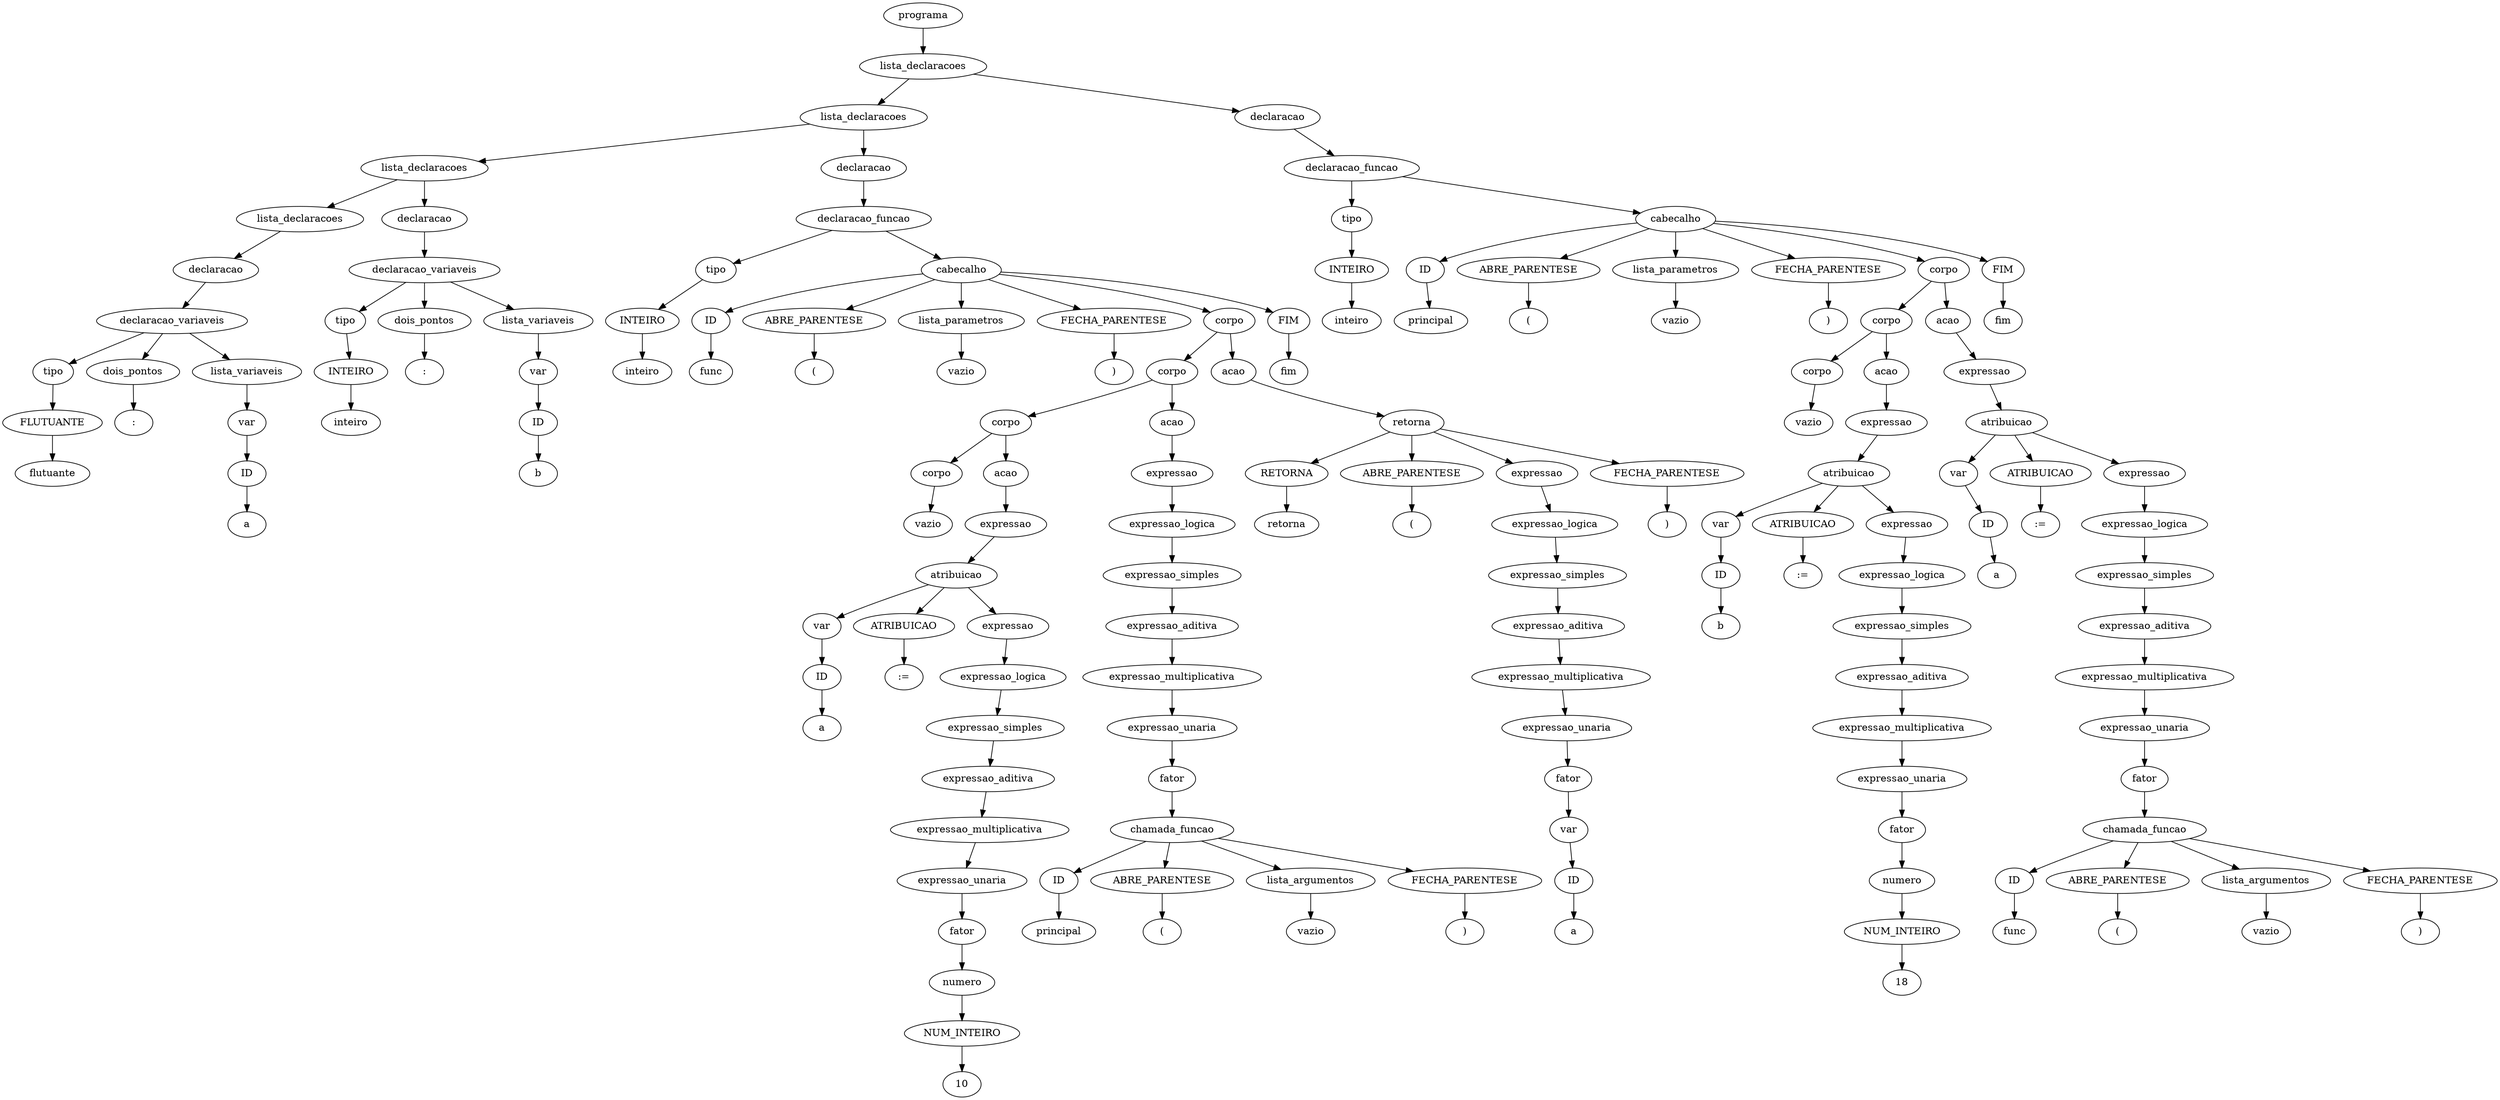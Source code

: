 digraph tree {
    "0x7f949543c730" [label="programa"];
    "0x7f949545ef40" [label="lista_declaracoes"];
    "0x7f949543c8e0" [label="lista_declaracoes"];
    "0x7f949543c850" [label="lista_declaracoes"];
    "0x7f949543c430" [label="lista_declaracoes"];
    "0x7f949543c1c0" [label="declaracao"];
    "0x7f949543c040" [label="declaracao_variaveis"];
    "0x7f949543c6a0" [label="tipo"];
    "0x7f949543c5b0" [label="FLUTUANTE"];
    "0x7f949543c250" [label="flutuante"];
    "0x7f949543c340" [label="dois_pontos"];
    "0x7f949543c5e0" [label=":"];
    "0x7f949543c460" [label="lista_variaveis"];
    "0x7f949543c640" [label="var"];
    "0x7f949543c2b0" [label="ID"];
    "0x7f949543c700" [label="a"];
    "0x7f949543c790" [label="declaracao"];
    "0x7f949543c910" [label="declaracao_variaveis"];
    "0x7f949543c7c0" [label="tipo"];
    "0x7f949543c7f0" [label="INTEIRO"];
    "0x7f949543c820" [label="inteiro"];
    "0x7f949543ca30" [label="dois_pontos"];
    "0x7f949543ca60" [label=":"];
    "0x7f949543c880" [label="lista_variaveis"];
    "0x7f949543c580" [label="var"];
    "0x7f949543c610" [label="ID"];
    "0x7f949543c970" [label="b"];
    "0x7f949543ca90" [label="declaracao"];
    "0x7f949543c8b0" [label="declaracao_funcao"];
    "0x7f949543c4c0" [label="tipo"];
    "0x7f949543c4f0" [label="INTEIRO"];
    "0x7f949543cac0" [label="inteiro"];
    "0x7f949545e4c0" [label="cabecalho"];
    "0x7f949545e940" [label="ID"];
    "0x7f949545e970" [label="func"];
    "0x7f949545e760" [label="ABRE_PARENTESE"];
    "0x7f949545e5b0" [label="("];
    "0x7f949543cbe0" [label="lista_parametros"];
    "0x7f949543c940" [label="vazio"];
    "0x7f949545e5e0" [label="FECHA_PARENTESE"];
    "0x7f949545e9a0" [label=")"];
    "0x7f949545e700" [label="corpo"];
    "0x7f949545e340" [label="corpo"];
    "0x7f949545e190" [label="corpo"];
    "0x7f949543cd00" [label="corpo"];
    "0x7f949543caf0" [label="vazio"];
    "0x7f949543cd90" [label="acao"];
    "0x7f949543cd30" [label="expressao"];
    "0x7f949545e040" [label="atribuicao"];
    "0x7f949543cc10" [label="var"];
    "0x7f949543cc70" [label="ID"];
    "0x7f949543cdf0" [label="a"];
    "0x7f949545e0d0" [label="ATRIBUICAO"];
    "0x7f949545e160" [label=":="];
    "0x7f949543cfd0" [label="expressao"];
    "0x7f949543cfa0" [label="expressao_logica"];
    "0x7f949543cee0" [label="expressao_simples"];
    "0x7f949543ce80" [label="expressao_aditiva"];
    "0x7f949543cf70" [label="expressao_multiplicativa"];
    "0x7f949543ce20" [label="expressao_unaria"];
    "0x7f949543ce50" [label="fator"];
    "0x7f949543cca0" [label="numero"];
    "0x7f949543cc40" [label="NUM_INTEIRO"];
    "0x7f949543cf40" [label="10"];
    "0x7f949545e2e0" [label="acao"];
    "0x7f949543ccd0" [label="expressao"];
    "0x7f949545e490" [label="expressao_logica"];
    "0x7f949545e280" [label="expressao_simples"];
    "0x7f949543ceb0" [label="expressao_aditiva"];
    "0x7f949545e460" [label="expressao_multiplicativa"];
    "0x7f949543cdc0" [label="expressao_unaria"];
    "0x7f949543cf10" [label="fator"];
    "0x7f949545e1c0" [label="chamada_funcao"];
    "0x7f949545e250" [label="ID"];
    "0x7f949545e370" [label="principal"];
    "0x7f949545e3a0" [label="ABRE_PARENTESE"];
    "0x7f949545e3d0" [label="("];
    "0x7f949543cd60" [label="lista_argumentos"];
    "0x7f949543cb80" [label="vazio"];
    "0x7f949545e400" [label="FECHA_PARENTESE"];
    "0x7f949545e430" [label=")"];
    "0x7f949545e820" [label="acao"];
    "0x7f949545e6a0" [label="retorna"];
    "0x7f949545e730" [label="RETORNA"];
    "0x7f949545e850" [label="retorna"];
    "0x7f949545e880" [label="ABRE_PARENTESE"];
    "0x7f949545e8b0" [label="("];
    "0x7f949545e670" [label="expressao"];
    "0x7f949545e640" [label="expressao_logica"];
    "0x7f949545e610" [label="expressao_simples"];
    "0x7f949545e580" [label="expressao_aditiva"];
    "0x7f949545e220" [label="expressao_multiplicativa"];
    "0x7f949545e1f0" [label="expressao_unaria"];
    "0x7f949545e550" [label="fator"];
    "0x7f949545e0a0" [label="var"];
    "0x7f949545e130" [label="ID"];
    "0x7f949545e070" [label="a"];
    "0x7f949545e8e0" [label="FECHA_PARENTESE"];
    "0x7f949545e910" [label=")"];
    "0x7f949545e9d0" [label="FIM"];
    "0x7f949545ea00" [label="fim"];
    "0x7f949543cbb0" [label="declaracao"];
    "0x7f949543cb20" [label="declaracao_funcao"];
    "0x7f949543c760" [label="tipo"];
    "0x7f949543c2e0" [label="INTEIRO"];
    "0x7f949543ca00" [label="inteiro"];
    "0x7f949545ebe0" [label="cabecalho"];
    "0x7f949545ee80" [label="ID"];
    "0x7f949545ef10" [label="principal"];
    "0x7f94953eb520" [label="ABRE_PARENTESE"];
    "0x7f94953eb550" [label="("];
    "0x7f949545e2b0" [label="lista_parametros"];
    "0x7f949545e6d0" [label="vazio"];
    "0x7f94953eb580" [label="FECHA_PARENTESE"];
    "0x7f94953eb5b0" [label=")"];
    "0x7f94953eb490" [label="corpo"];
    "0x7f949545efa0" [label="corpo"];
    "0x7f949545eb50" [label="corpo"];
    "0x7f949543c9a0" [label="vazio"];
    "0x7f949545eeb0" [label="acao"];
    "0x7f949545eb80" [label="expressao"];
    "0x7f949545ee50" [label="atribuicao"];
    "0x7f949545e7f0" [label="var"];
    "0x7f949545eac0" [label="ID"];
    "0x7f949545ec40" [label="b"];
    "0x7f949545eee0" [label="ATRIBUICAO"];
    "0x7f949545ef70" [label=":="];
    "0x7f949545ee20" [label="expressao"];
    "0x7f949545edf0" [label="expressao_logica"];
    "0x7f949545ed30" [label="expressao_simples"];
    "0x7f949545ecd0" [label="expressao_aditiva"];
    "0x7f949545edc0" [label="expressao_multiplicativa"];
    "0x7f949545ec70" [label="expressao_unaria"];
    "0x7f949545eca0" [label="fator"];
    "0x7f949545eaf0" [label="numero"];
    "0x7f949545e790" [label="NUM_INTEIRO"];
    "0x7f949545ed90" [label="18"];
    "0x7f94953eb100" [label="acao"];
    "0x7f949545efd0" [label="expressao"];
    "0x7f94953eb0a0" [label="atribuicao"];
    "0x7f949545e520" [label="var"];
    "0x7f949545eb20" [label="ID"];
    "0x7f949545ec10" [label="a"];
    "0x7f94953eb1c0" [label="ATRIBUICAO"];
    "0x7f94953eb460" [label=":="];
    "0x7f94953eb070" [label="expressao"];
    "0x7f94953eb430" [label="expressao_logica"];
    "0x7f94953eb280" [label="expressao_simples"];
    "0x7f94953eb2e0" [label="expressao_aditiva"];
    "0x7f94953eb400" [label="expressao_multiplicativa"];
    "0x7f94953eb220" [label="expressao_unaria"];
    "0x7f949545ed00" [label="fator"];
    "0x7f949545ebb0" [label="chamada_funcao"];
    "0x7f94953eb190" [label="ID"];
    "0x7f94953eb310" [label="func"];
    "0x7f94953eb340" [label="ABRE_PARENTESE"];
    "0x7f94953eb370" [label="("];
    "0x7f94953eb1f0" [label="lista_argumentos"];
    "0x7f949545ed60" [label="vazio"];
    "0x7f94953eb3a0" [label="FECHA_PARENTESE"];
    "0x7f94953eb3d0" [label=")"];
    "0x7f94953eb5e0" [label="FIM"];
    "0x7f94953eb610" [label="fim"];
    "0x7f949543c730" -> "0x7f949545ef40";
    "0x7f949545ef40" -> "0x7f949543c8e0";
    "0x7f949545ef40" -> "0x7f949543cbb0";
    "0x7f949543c8e0" -> "0x7f949543c850";
    "0x7f949543c8e0" -> "0x7f949543ca90";
    "0x7f949543c850" -> "0x7f949543c430";
    "0x7f949543c850" -> "0x7f949543c790";
    "0x7f949543c430" -> "0x7f949543c1c0";
    "0x7f949543c1c0" -> "0x7f949543c040";
    "0x7f949543c040" -> "0x7f949543c6a0";
    "0x7f949543c040" -> "0x7f949543c340";
    "0x7f949543c040" -> "0x7f949543c460";
    "0x7f949543c6a0" -> "0x7f949543c5b0";
    "0x7f949543c5b0" -> "0x7f949543c250";
    "0x7f949543c340" -> "0x7f949543c5e0";
    "0x7f949543c460" -> "0x7f949543c640";
    "0x7f949543c640" -> "0x7f949543c2b0";
    "0x7f949543c2b0" -> "0x7f949543c700";
    "0x7f949543c790" -> "0x7f949543c910";
    "0x7f949543c910" -> "0x7f949543c7c0";
    "0x7f949543c910" -> "0x7f949543ca30";
    "0x7f949543c910" -> "0x7f949543c880";
    "0x7f949543c7c0" -> "0x7f949543c7f0";
    "0x7f949543c7f0" -> "0x7f949543c820";
    "0x7f949543ca30" -> "0x7f949543ca60";
    "0x7f949543c880" -> "0x7f949543c580";
    "0x7f949543c580" -> "0x7f949543c610";
    "0x7f949543c610" -> "0x7f949543c970";
    "0x7f949543ca90" -> "0x7f949543c8b0";
    "0x7f949543c8b0" -> "0x7f949543c4c0";
    "0x7f949543c8b0" -> "0x7f949545e4c0";
    "0x7f949543c4c0" -> "0x7f949543c4f0";
    "0x7f949543c4f0" -> "0x7f949543cac0";
    "0x7f949545e4c0" -> "0x7f949545e940";
    "0x7f949545e4c0" -> "0x7f949545e760";
    "0x7f949545e4c0" -> "0x7f949543cbe0";
    "0x7f949545e4c0" -> "0x7f949545e5e0";
    "0x7f949545e4c0" -> "0x7f949545e700";
    "0x7f949545e4c0" -> "0x7f949545e9d0";
    "0x7f949545e940" -> "0x7f949545e970";
    "0x7f949545e760" -> "0x7f949545e5b0";
    "0x7f949543cbe0" -> "0x7f949543c940";
    "0x7f949545e5e0" -> "0x7f949545e9a0";
    "0x7f949545e700" -> "0x7f949545e340";
    "0x7f949545e700" -> "0x7f949545e820";
    "0x7f949545e340" -> "0x7f949545e190";
    "0x7f949545e340" -> "0x7f949545e2e0";
    "0x7f949545e190" -> "0x7f949543cd00";
    "0x7f949545e190" -> "0x7f949543cd90";
    "0x7f949543cd00" -> "0x7f949543caf0";
    "0x7f949543cd90" -> "0x7f949543cd30";
    "0x7f949543cd30" -> "0x7f949545e040";
    "0x7f949545e040" -> "0x7f949543cc10";
    "0x7f949545e040" -> "0x7f949545e0d0";
    "0x7f949545e040" -> "0x7f949543cfd0";
    "0x7f949543cc10" -> "0x7f949543cc70";
    "0x7f949543cc70" -> "0x7f949543cdf0";
    "0x7f949545e0d0" -> "0x7f949545e160";
    "0x7f949543cfd0" -> "0x7f949543cfa0";
    "0x7f949543cfa0" -> "0x7f949543cee0";
    "0x7f949543cee0" -> "0x7f949543ce80";
    "0x7f949543ce80" -> "0x7f949543cf70";
    "0x7f949543cf70" -> "0x7f949543ce20";
    "0x7f949543ce20" -> "0x7f949543ce50";
    "0x7f949543ce50" -> "0x7f949543cca0";
    "0x7f949543cca0" -> "0x7f949543cc40";
    "0x7f949543cc40" -> "0x7f949543cf40";
    "0x7f949545e2e0" -> "0x7f949543ccd0";
    "0x7f949543ccd0" -> "0x7f949545e490";
    "0x7f949545e490" -> "0x7f949545e280";
    "0x7f949545e280" -> "0x7f949543ceb0";
    "0x7f949543ceb0" -> "0x7f949545e460";
    "0x7f949545e460" -> "0x7f949543cdc0";
    "0x7f949543cdc0" -> "0x7f949543cf10";
    "0x7f949543cf10" -> "0x7f949545e1c0";
    "0x7f949545e1c0" -> "0x7f949545e250";
    "0x7f949545e1c0" -> "0x7f949545e3a0";
    "0x7f949545e1c0" -> "0x7f949543cd60";
    "0x7f949545e1c0" -> "0x7f949545e400";
    "0x7f949545e250" -> "0x7f949545e370";
    "0x7f949545e3a0" -> "0x7f949545e3d0";
    "0x7f949543cd60" -> "0x7f949543cb80";
    "0x7f949545e400" -> "0x7f949545e430";
    "0x7f949545e820" -> "0x7f949545e6a0";
    "0x7f949545e6a0" -> "0x7f949545e730";
    "0x7f949545e6a0" -> "0x7f949545e880";
    "0x7f949545e6a0" -> "0x7f949545e670";
    "0x7f949545e6a0" -> "0x7f949545e8e0";
    "0x7f949545e730" -> "0x7f949545e850";
    "0x7f949545e880" -> "0x7f949545e8b0";
    "0x7f949545e670" -> "0x7f949545e640";
    "0x7f949545e640" -> "0x7f949545e610";
    "0x7f949545e610" -> "0x7f949545e580";
    "0x7f949545e580" -> "0x7f949545e220";
    "0x7f949545e220" -> "0x7f949545e1f0";
    "0x7f949545e1f0" -> "0x7f949545e550";
    "0x7f949545e550" -> "0x7f949545e0a0";
    "0x7f949545e0a0" -> "0x7f949545e130";
    "0x7f949545e130" -> "0x7f949545e070";
    "0x7f949545e8e0" -> "0x7f949545e910";
    "0x7f949545e9d0" -> "0x7f949545ea00";
    "0x7f949543cbb0" -> "0x7f949543cb20";
    "0x7f949543cb20" -> "0x7f949543c760";
    "0x7f949543cb20" -> "0x7f949545ebe0";
    "0x7f949543c760" -> "0x7f949543c2e0";
    "0x7f949543c2e0" -> "0x7f949543ca00";
    "0x7f949545ebe0" -> "0x7f949545ee80";
    "0x7f949545ebe0" -> "0x7f94953eb520";
    "0x7f949545ebe0" -> "0x7f949545e2b0";
    "0x7f949545ebe0" -> "0x7f94953eb580";
    "0x7f949545ebe0" -> "0x7f94953eb490";
    "0x7f949545ebe0" -> "0x7f94953eb5e0";
    "0x7f949545ee80" -> "0x7f949545ef10";
    "0x7f94953eb520" -> "0x7f94953eb550";
    "0x7f949545e2b0" -> "0x7f949545e6d0";
    "0x7f94953eb580" -> "0x7f94953eb5b0";
    "0x7f94953eb490" -> "0x7f949545efa0";
    "0x7f94953eb490" -> "0x7f94953eb100";
    "0x7f949545efa0" -> "0x7f949545eb50";
    "0x7f949545efa0" -> "0x7f949545eeb0";
    "0x7f949545eb50" -> "0x7f949543c9a0";
    "0x7f949545eeb0" -> "0x7f949545eb80";
    "0x7f949545eb80" -> "0x7f949545ee50";
    "0x7f949545ee50" -> "0x7f949545e7f0";
    "0x7f949545ee50" -> "0x7f949545eee0";
    "0x7f949545ee50" -> "0x7f949545ee20";
    "0x7f949545e7f0" -> "0x7f949545eac0";
    "0x7f949545eac0" -> "0x7f949545ec40";
    "0x7f949545eee0" -> "0x7f949545ef70";
    "0x7f949545ee20" -> "0x7f949545edf0";
    "0x7f949545edf0" -> "0x7f949545ed30";
    "0x7f949545ed30" -> "0x7f949545ecd0";
    "0x7f949545ecd0" -> "0x7f949545edc0";
    "0x7f949545edc0" -> "0x7f949545ec70";
    "0x7f949545ec70" -> "0x7f949545eca0";
    "0x7f949545eca0" -> "0x7f949545eaf0";
    "0x7f949545eaf0" -> "0x7f949545e790";
    "0x7f949545e790" -> "0x7f949545ed90";
    "0x7f94953eb100" -> "0x7f949545efd0";
    "0x7f949545efd0" -> "0x7f94953eb0a0";
    "0x7f94953eb0a0" -> "0x7f949545e520";
    "0x7f94953eb0a0" -> "0x7f94953eb1c0";
    "0x7f94953eb0a0" -> "0x7f94953eb070";
    "0x7f949545e520" -> "0x7f949545eb20";
    "0x7f949545eb20" -> "0x7f949545ec10";
    "0x7f94953eb1c0" -> "0x7f94953eb460";
    "0x7f94953eb070" -> "0x7f94953eb430";
    "0x7f94953eb430" -> "0x7f94953eb280";
    "0x7f94953eb280" -> "0x7f94953eb2e0";
    "0x7f94953eb2e0" -> "0x7f94953eb400";
    "0x7f94953eb400" -> "0x7f94953eb220";
    "0x7f94953eb220" -> "0x7f949545ed00";
    "0x7f949545ed00" -> "0x7f949545ebb0";
    "0x7f949545ebb0" -> "0x7f94953eb190";
    "0x7f949545ebb0" -> "0x7f94953eb340";
    "0x7f949545ebb0" -> "0x7f94953eb1f0";
    "0x7f949545ebb0" -> "0x7f94953eb3a0";
    "0x7f94953eb190" -> "0x7f94953eb310";
    "0x7f94953eb340" -> "0x7f94953eb370";
    "0x7f94953eb1f0" -> "0x7f949545ed60";
    "0x7f94953eb3a0" -> "0x7f94953eb3d0";
    "0x7f94953eb5e0" -> "0x7f94953eb610";
}
